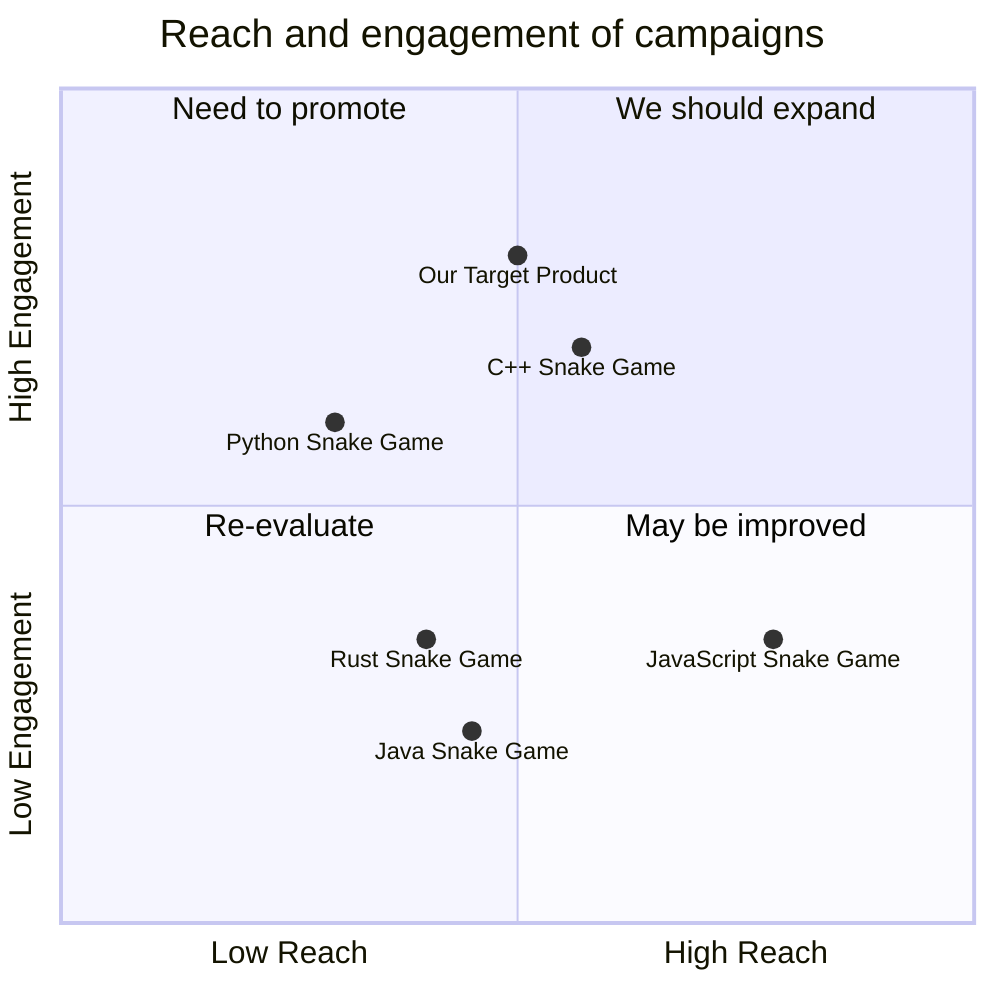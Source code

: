 quadrantChart
    title Reach and engagement of campaigns
    x-axis Low Reach --> High Reach
    y-axis Low Engagement --> High Engagement
    quadrant-1 We should expand
    quadrant-2 Need to promote
    quadrant-3 Re-evaluate
    quadrant-4 May be improved
    "Python Snake Game": [0.3, 0.6]
    "Java Snake Game": [0.45, 0.23]
    "C++ Snake Game": [0.57, 0.69]
    "JavaScript Snake Game": [0.78, 0.34]
    "Rust Snake Game": [0.40, 0.34]
    "Our Target Product": [0.5, 0.8]